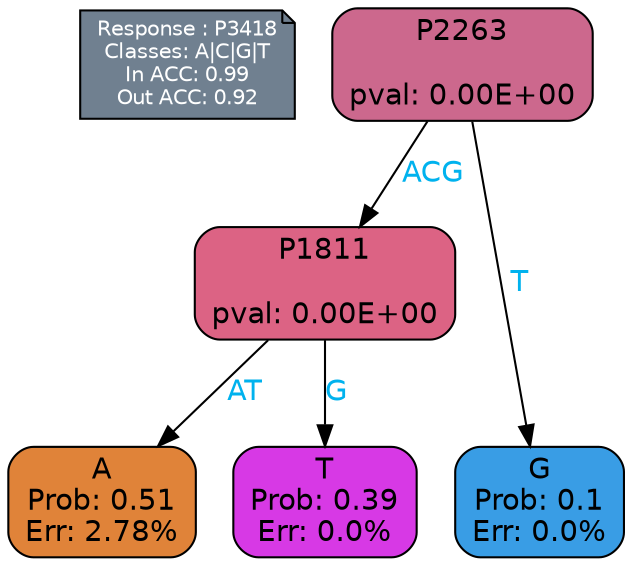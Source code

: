 digraph Tree {
node [shape=box, style="filled, rounded", color="black", fontname=helvetica] ;
graph [ranksep=equally, splines=polylines, bgcolor=transparent, dpi=600] ;
edge [fontname=helvetica] ;
LEGEND [label="Response : P3418
Classes: A|C|G|T
In ACC: 0.99
Out ACC: 0.92
",shape=note,align=left,style=filled,fillcolor="slategray",fontcolor="white",fontsize=10];1 [label="P2263

pval: 0.00E+00", fillcolor="#cc688d"] ;
2 [label="P1811

pval: 0.00E+00", fillcolor="#dc6384"] ;
3 [label="A
Prob: 0.51
Err: 2.78%", fillcolor="#e08339"] ;
4 [label="T
Prob: 0.39
Err: 0.0%", fillcolor="#d739e5"] ;
5 [label="G
Prob: 0.1
Err: 0.0%", fillcolor="#399de5"] ;
1 -> 2 [label="ACG",fontcolor=deepskyblue2] ;
1 -> 5 [label="T",fontcolor=deepskyblue2] ;
2 -> 3 [label="AT",fontcolor=deepskyblue2] ;
2 -> 4 [label="G",fontcolor=deepskyblue2] ;
{rank = same; 3;4;5;}{rank = same; LEGEND;1;}}